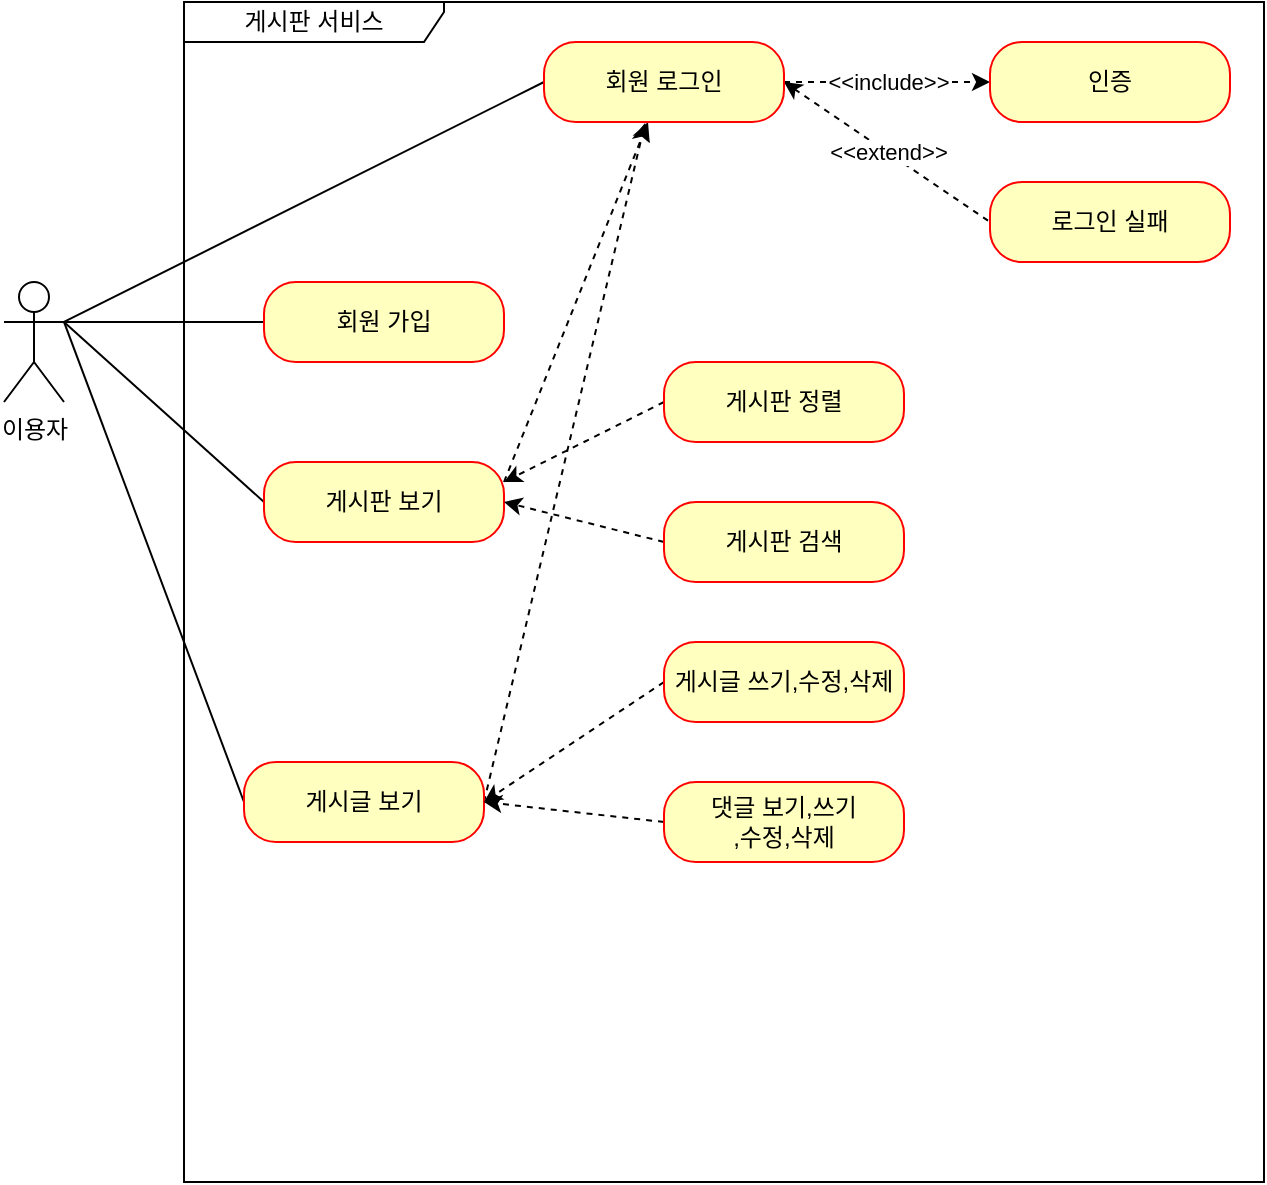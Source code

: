 <mxfile version="21.5.0" type="github">
  <diagram name="페이지-1" id="LsEsqIbfqtfTpdgCS7v2">
    <mxGraphModel dx="1129" dy="724" grid="1" gridSize="10" guides="1" tooltips="1" connect="1" arrows="1" fold="1" page="1" pageScale="1" pageWidth="827" pageHeight="1169" math="0" shadow="0">
      <root>
        <mxCell id="0" />
        <mxCell id="1" parent="0" />
        <mxCell id="EK99WSGfgSY-ukp49R20-1" value="이용자" style="shape=umlActor;verticalLabelPosition=bottom;verticalAlign=top;html=1;" vertex="1" parent="1">
          <mxGeometry x="80" y="160" width="30" height="60" as="geometry" />
        </mxCell>
        <mxCell id="EK99WSGfgSY-ukp49R20-4" value="게시판 서비스" style="shape=umlFrame;whiteSpace=wrap;html=1;pointerEvents=0;width=130;height=20;" vertex="1" parent="1">
          <mxGeometry x="170" y="20" width="540" height="590" as="geometry" />
        </mxCell>
        <mxCell id="EK99WSGfgSY-ukp49R20-18" style="rounded=0;orthogonalLoop=1;jettySize=auto;html=1;entryX=1;entryY=0.333;entryDx=0;entryDy=0;entryPerimeter=0;endArrow=none;endFill=0;" edge="1" parent="1" source="EK99WSGfgSY-ukp49R20-6" target="EK99WSGfgSY-ukp49R20-1">
          <mxGeometry relative="1" as="geometry" />
        </mxCell>
        <mxCell id="EK99WSGfgSY-ukp49R20-6" value="회원 가입" style="rounded=1;whiteSpace=wrap;html=1;arcSize=40;fontColor=#000000;fillColor=#ffffc0;strokeColor=#ff0000;" vertex="1" parent="1">
          <mxGeometry x="210" y="160" width="120" height="40" as="geometry" />
        </mxCell>
        <mxCell id="EK99WSGfgSY-ukp49R20-20" style="rounded=0;orthogonalLoop=1;jettySize=auto;html=1;entryX=1;entryY=0.333;entryDx=0;entryDy=0;entryPerimeter=0;endArrow=none;endFill=0;exitX=0;exitY=0.5;exitDx=0;exitDy=0;" edge="1" parent="1" source="EK99WSGfgSY-ukp49R20-9" target="EK99WSGfgSY-ukp49R20-1">
          <mxGeometry relative="1" as="geometry" />
        </mxCell>
        <mxCell id="EK99WSGfgSY-ukp49R20-25" style="rounded=0;orthogonalLoop=1;jettySize=auto;html=1;exitX=1;exitY=0.25;exitDx=0;exitDy=0;dashed=1;" edge="1" parent="1" source="EK99WSGfgSY-ukp49R20-9" target="EK99WSGfgSY-ukp49R20-11">
          <mxGeometry relative="1" as="geometry" />
        </mxCell>
        <mxCell id="EK99WSGfgSY-ukp49R20-9" value="게시판 보기" style="rounded=1;whiteSpace=wrap;html=1;arcSize=40;fontColor=#000000;fillColor=#ffffc0;strokeColor=#ff0000;" vertex="1" parent="1">
          <mxGeometry x="210" y="250" width="120" height="40" as="geometry" />
        </mxCell>
        <mxCell id="EK99WSGfgSY-ukp49R20-21" style="rounded=0;orthogonalLoop=1;jettySize=auto;html=1;entryX=1;entryY=0.333;entryDx=0;entryDy=0;entryPerimeter=0;endArrow=none;endFill=0;exitX=0;exitY=0.5;exitDx=0;exitDy=0;" edge="1" parent="1" source="EK99WSGfgSY-ukp49R20-10" target="EK99WSGfgSY-ukp49R20-1">
          <mxGeometry relative="1" as="geometry" />
        </mxCell>
        <mxCell id="EK99WSGfgSY-ukp49R20-26" style="rounded=0;orthogonalLoop=1;jettySize=auto;html=1;entryX=0.421;entryY=1.014;entryDx=0;entryDy=0;entryPerimeter=0;dashed=1;exitX=1;exitY=0.5;exitDx=0;exitDy=0;" edge="1" parent="1" source="EK99WSGfgSY-ukp49R20-10" target="EK99WSGfgSY-ukp49R20-11">
          <mxGeometry relative="1" as="geometry" />
        </mxCell>
        <mxCell id="EK99WSGfgSY-ukp49R20-10" value="게시글 보기" style="rounded=1;whiteSpace=wrap;html=1;arcSize=40;fontColor=#000000;fillColor=#ffffc0;strokeColor=#ff0000;" vertex="1" parent="1">
          <mxGeometry x="200" y="400" width="120" height="40" as="geometry" />
        </mxCell>
        <mxCell id="EK99WSGfgSY-ukp49R20-19" style="rounded=0;orthogonalLoop=1;jettySize=auto;html=1;endArrow=none;endFill=0;exitX=0;exitY=0.5;exitDx=0;exitDy=0;entryX=1;entryY=0.333;entryDx=0;entryDy=0;entryPerimeter=0;" edge="1" parent="1" source="EK99WSGfgSY-ukp49R20-11" target="EK99WSGfgSY-ukp49R20-1">
          <mxGeometry relative="1" as="geometry">
            <mxPoint x="110" y="180" as="targetPoint" />
          </mxGeometry>
        </mxCell>
        <mxCell id="EK99WSGfgSY-ukp49R20-22" value="&amp;lt;&amp;lt;include&amp;gt;&amp;gt;" style="rounded=0;orthogonalLoop=1;jettySize=auto;html=1;endArrow=classic;endFill=1;dashed=1;" edge="1" parent="1" source="EK99WSGfgSY-ukp49R20-11" target="EK99WSGfgSY-ukp49R20-12">
          <mxGeometry relative="1" as="geometry" />
        </mxCell>
        <mxCell id="EK99WSGfgSY-ukp49R20-23" value="&amp;lt;&amp;lt;extend&amp;gt;&amp;gt;" style="rounded=0;orthogonalLoop=1;jettySize=auto;html=1;endArrow=none;endFill=0;entryX=0;entryY=0.5;entryDx=0;entryDy=0;exitX=1;exitY=0.5;exitDx=0;exitDy=0;dashed=1;startArrow=classic;startFill=1;" edge="1" parent="1" source="EK99WSGfgSY-ukp49R20-11" target="EK99WSGfgSY-ukp49R20-13">
          <mxGeometry relative="1" as="geometry" />
        </mxCell>
        <mxCell id="EK99WSGfgSY-ukp49R20-11" value="회원 로그인" style="rounded=1;whiteSpace=wrap;html=1;arcSize=40;fontColor=#000000;fillColor=#ffffc0;strokeColor=#ff0000;" vertex="1" parent="1">
          <mxGeometry x="350" y="40" width="120" height="40" as="geometry" />
        </mxCell>
        <mxCell id="EK99WSGfgSY-ukp49R20-12" value="인증" style="rounded=1;whiteSpace=wrap;html=1;arcSize=40;fontColor=#000000;fillColor=#ffffc0;strokeColor=#ff0000;" vertex="1" parent="1">
          <mxGeometry x="573" y="40" width="120" height="40" as="geometry" />
        </mxCell>
        <mxCell id="EK99WSGfgSY-ukp49R20-13" value="로그인 실패" style="rounded=1;whiteSpace=wrap;html=1;arcSize=40;fontColor=#000000;fillColor=#ffffc0;strokeColor=#ff0000;" vertex="1" parent="1">
          <mxGeometry x="573" y="110" width="120" height="40" as="geometry" />
        </mxCell>
        <mxCell id="EK99WSGfgSY-ukp49R20-27" style="rounded=0;orthogonalLoop=1;jettySize=auto;html=1;entryX=1;entryY=0.25;entryDx=0;entryDy=0;strokeColor=default;dashed=1;exitX=0;exitY=0.5;exitDx=0;exitDy=0;" edge="1" parent="1" source="EK99WSGfgSY-ukp49R20-14" target="EK99WSGfgSY-ukp49R20-9">
          <mxGeometry relative="1" as="geometry" />
        </mxCell>
        <mxCell id="EK99WSGfgSY-ukp49R20-14" value="게시판 정렬" style="rounded=1;whiteSpace=wrap;html=1;arcSize=40;fontColor=#000000;fillColor=#ffffc0;strokeColor=#ff0000;" vertex="1" parent="1">
          <mxGeometry x="410" y="200" width="120" height="40" as="geometry" />
        </mxCell>
        <mxCell id="EK99WSGfgSY-ukp49R20-28" style="rounded=0;orthogonalLoop=1;jettySize=auto;html=1;entryX=1;entryY=0.5;entryDx=0;entryDy=0;dashed=1;exitX=0;exitY=0.5;exitDx=0;exitDy=0;" edge="1" parent="1" source="EK99WSGfgSY-ukp49R20-15" target="EK99WSGfgSY-ukp49R20-9">
          <mxGeometry relative="1" as="geometry" />
        </mxCell>
        <mxCell id="EK99WSGfgSY-ukp49R20-15" value="게시판 검색" style="rounded=1;whiteSpace=wrap;html=1;arcSize=40;fontColor=#000000;fillColor=#ffffc0;strokeColor=#ff0000;" vertex="1" parent="1">
          <mxGeometry x="410" y="270" width="120" height="40" as="geometry" />
        </mxCell>
        <mxCell id="EK99WSGfgSY-ukp49R20-29" style="rounded=0;orthogonalLoop=1;jettySize=auto;html=1;entryX=1;entryY=0.5;entryDx=0;entryDy=0;dashed=1;exitX=0;exitY=0.5;exitDx=0;exitDy=0;" edge="1" parent="1" source="EK99WSGfgSY-ukp49R20-16" target="EK99WSGfgSY-ukp49R20-10">
          <mxGeometry relative="1" as="geometry" />
        </mxCell>
        <mxCell id="EK99WSGfgSY-ukp49R20-16" value="게시글 쓰기,수정,삭제" style="rounded=1;whiteSpace=wrap;html=1;arcSize=40;fontColor=#000000;fillColor=#ffffc0;strokeColor=#ff0000;" vertex="1" parent="1">
          <mxGeometry x="410" y="340" width="120" height="40" as="geometry" />
        </mxCell>
        <mxCell id="EK99WSGfgSY-ukp49R20-30" style="rounded=0;orthogonalLoop=1;jettySize=auto;html=1;entryX=1;entryY=0.5;entryDx=0;entryDy=0;dashed=1;exitX=0;exitY=0.5;exitDx=0;exitDy=0;" edge="1" parent="1" source="EK99WSGfgSY-ukp49R20-17" target="EK99WSGfgSY-ukp49R20-10">
          <mxGeometry relative="1" as="geometry" />
        </mxCell>
        <mxCell id="EK99WSGfgSY-ukp49R20-17" value="댓글 보기,쓰기&lt;br&gt;,수정,삭제" style="rounded=1;whiteSpace=wrap;html=1;arcSize=40;fontColor=#000000;fillColor=#ffffc0;strokeColor=#ff0000;" vertex="1" parent="1">
          <mxGeometry x="410" y="410" width="120" height="40" as="geometry" />
        </mxCell>
      </root>
    </mxGraphModel>
  </diagram>
</mxfile>
